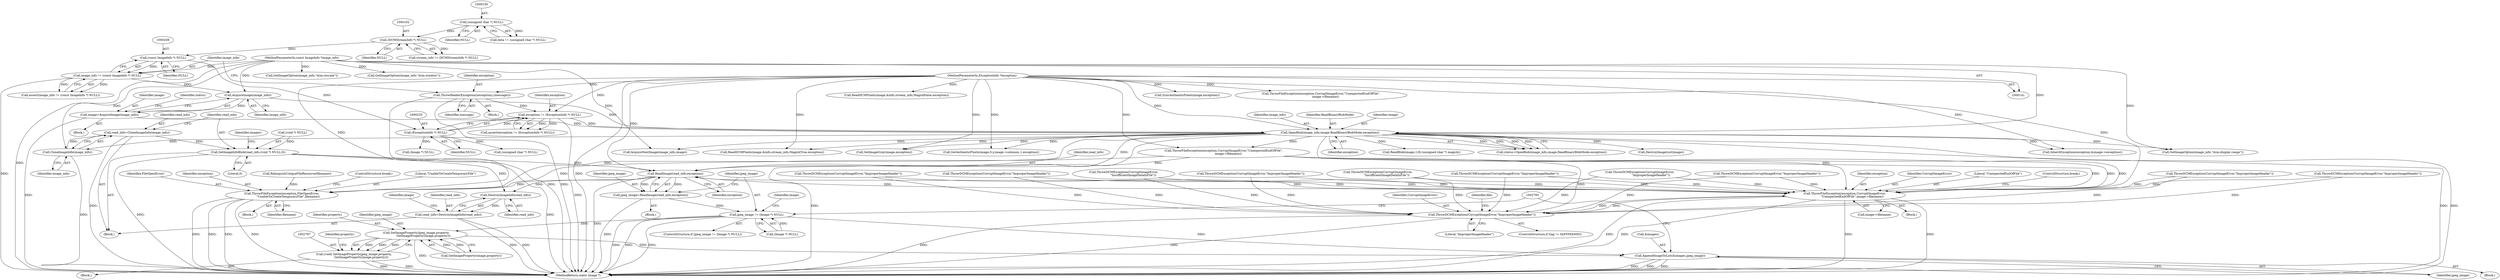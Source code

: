 digraph "0_ImageMagick_9f375e7080a2c1044cd546854d0548b4bfb429d0@API" {
"1002590" [label="(Call,read_info=CloneImageInfo(image_info))"];
"1002592" [label="(Call,CloneImageInfo(image_info))"];
"1000249" [label="(Call,OpenBlob(image_info,image,ReadBinaryBlobMode,exception))"];
"1000245" [label="(Call,AcquireImage(image_info))"];
"1000205" [label="(Call,image_info != (const ImageInfo *) NULL)"];
"1000142" [label="(MethodParameterIn,const ImageInfo *image_info)"];
"1000207" [label="(Call,(const ImageInfo *) NULL)"];
"1000161" [label="(Call,(DCMStreamInfo *) NULL)"];
"1000149" [label="(Call,(unsigned char *) NULL)"];
"1000243" [label="(Call,image=AcquireImage(image_info))"];
"1000232" [label="(Call,exception != (ExceptionInfo *) NULL)"];
"1000170" [label="(Call,ThrowReaderException((exception),(message)))"];
"1000143" [label="(MethodParameterIn,ExceptionInfo *exception)"];
"1000234" [label="(Call,(ExceptionInfo *) NULL)"];
"1002594" [label="(Call,SetImageInfoBlob(read_info,(void *) NULL,0))"];
"1002743" [label="(Call,ReadImage(read_info,exception))"];
"1002678" [label="(Call,ThrowFileException(exception,FileOpenError,\n              \"UnableToCreateTemporaryFile\",filename))"];
"1002700" [label="(Call,ThrowFileException(exception,CorruptImageError,\n                \"UnexpectedEndOfFile\",image->filename))"];
"1002645" [label="(Call,ThrowDCMException(CorruptImageError,\"ImproperImageHeader\"))"];
"1002741" [label="(Call,jpeg_image=ReadImage(read_info,exception))"];
"1002747" [label="(Call,jpeg_image != (Image *) NULL)"];
"1002768" [label="(Call,SetImageProperty(jpeg_image,property,\n                GetImageProperty(image,property)))"];
"1002766" [label="(Call,(void) SetImageProperty(jpeg_image,property,\n                GetImageProperty(image,property)))"];
"1002778" [label="(Call,AppendImageToList(&images,jpeg_image))"];
"1002788" [label="(Call,DestroyImageInfo(read_info))"];
"1002786" [label="(Call,read_info=DestroyImageInfo(read_info))"];
"1002747" [label="(Call,jpeg_image != (Image *) NULL)"];
"1002754" [label="(Identifier,image)"];
"1002768" [label="(Call,SetImageProperty(jpeg_image,property,\n                GetImageProperty(image,property)))"];
"1003742" [label="(Call,GetImageOption(image_info,\"dcm:rescale\"))"];
"1000204" [label="(Call,assert(image_info != (const ImageInfo *) NULL))"];
"1002599" [label="(Literal,0)"];
"1002673" [label="(Block,)"];
"1002770" [label="(Identifier,property)"];
"1000172" [label="(Identifier,message)"];
"1000710" [label="(Call,ThrowDCMException(CorruptImageError,\"ImproperImageHeader\"))"];
"1000234" [label="(Call,(ExceptionInfo *) NULL)"];
"1002789" [label="(Identifier,read_info)"];
"1002699" [label="(Block,)"];
"1002771" [label="(Call,GetImageProperty(image,property))"];
"1002592" [label="(Call,CloneImageInfo(image_info))"];
"1000251" [label="(Identifier,image)"];
"1000248" [label="(Identifier,status)"];
"1002749" [label="(Call,(Image *) NULL)"];
"1003552" [label="(Call,GetAuthenticPixels(image,0,y,image->columns,1,exception))"];
"1002744" [label="(Identifier,read_info)"];
"1000253" [label="(Identifier,exception)"];
"1002593" [label="(Identifier,image_info)"];
"1002787" [label="(Identifier,read_info)"];
"1002647" [label="(Literal,\"ImproperImageHeader\")"];
"1003820" [label="(Call,ReadDCMPixels(image,&info,stream_info,MagickFalse,exception))"];
"1002461" [label="(Block,)"];
"1000246" [label="(Identifier,image_info)"];
"1000243" [label="(Call,image=AcquireImage(image_info))"];
"1002595" [label="(Identifier,read_info)"];
"1000309" [label="(Call,ReadBlob(image,128,(unsigned char *) magick))"];
"1002641" [label="(ControlStructure,if (tag != 0xFFFEE000))"];
"1002778" [label="(Call,AppendImageToList(&images,jpeg_image))"];
"1001081" [label="(Call,ThrowDCMException(CorruptImageError,\n                   \"InsufficientImageDataInFile\"))"];
"1002742" [label="(Identifier,jpeg_image)"];
"1003062" [label="(Call,InheritException(exception,&image->exception))"];
"1000207" [label="(Call,(const ImageInfo *) NULL)"];
"1000247" [label="(Call,status=OpenBlob(image_info,image,ReadBinaryBlobMode,exception))"];
"1000279" [label="(Call,(unsigned char *) NULL)"];
"1002601" [label="(Identifier,images)"];
"1002769" [label="(Identifier,jpeg_image)"];
"1002791" [label="(Identifier,image)"];
"1000151" [label="(Identifier,NULL)"];
"1000147" [label="(Call,data != (unsigned char *) NULL)"];
"1001338" [label="(Call,ThrowDCMException(CorruptImageError,\n                        \"ImproperImageHeader\"))"];
"1000319" [label="(Call,ThrowDCMException(CorruptImageError,\"ImproperImageHeader\"))"];
"1000145" [label="(Block,)"];
"1002775" [label="(Identifier,property)"];
"1002680" [label="(Identifier,FileOpenError)"];
"1002745" [label="(Identifier,exception)"];
"1000161" [label="(Call,(DCMStreamInfo *) NULL)"];
"1002396" [label="(Call,ThrowFileException(exception,CorruptImageError,\"UnexpectedEndOfFile\",\n          image->filename))"];
"1002412" [label="(Call,ThrowDCMException(CorruptImageError,\"ImproperImageHeader\"))"];
"1002700" [label="(Call,ThrowFileException(exception,CorruptImageError,\n                \"UnexpectedEndOfFile\",image->filename))"];
"1000619" [label="(Call,ThrowDCMException(CorruptImageError,\"ImproperImageHeader\"))"];
"1002748" [label="(Identifier,jpeg_image)"];
"1002766" [label="(Call,(void) SetImageProperty(jpeg_image,property,\n                GetImageProperty(image,property)))"];
"1001614" [label="(Call,ThrowDCMException(CorruptImageError,\"ImproperImageHeader\"))"];
"1002701" [label="(Identifier,exception)"];
"1003695" [label="(Call,GetImageOption(image_info,\"dcm:window\"))"];
"1000149" [label="(Call,(unsigned char *) NULL)"];
"1003778" [label="(Call,ReadDCMPixels(image,&info,stream_info,MagickTrue,exception))"];
"1000163" [label="(Identifier,NULL)"];
"1000250" [label="(Identifier,image_info)"];
"1002786" [label="(Call,read_info=DestroyImageInfo(read_info))"];
"1001152" [label="(Call,ThrowDCMException(CorruptImageError,\n                     \"InsufficientImageDataInFile\"))"];
"1003829" [label="(Call,SetImageGray(image,exception))"];
"1002591" [label="(Identifier,read_info)"];
"1003637" [label="(Call,SyncAuthenticPixels(image,exception))"];
"1002646" [label="(Identifier,CorruptImageError)"];
"1000206" [label="(Identifier,image_info)"];
"1002678" [label="(Call,ThrowFileException(exception,FileOpenError,\n              \"UnableToCreateTemporaryFile\",filename))"];
"1000236" [label="(Identifier,NULL)"];
"1002682" [label="(Identifier,filename)"];
"1000233" [label="(Identifier,exception)"];
"1002590" [label="(Call,read_info=CloneImageInfo(image_info))"];
"1002702" [label="(Identifier,CorruptImageError)"];
"1002703" [label="(Literal,\"UnexpectedEndOfFile\")"];
"1002746" [label="(ControlStructure,if (jpeg_image != (Image *) NULL))"];
"1000232" [label="(Call,exception != (ExceptionInfo *) NULL)"];
"1000245" [label="(Call,AcquireImage(image_info))"];
"1002645" [label="(Call,ThrowDCMException(CorruptImageError,\"ImproperImageHeader\"))"];
"1000171" [label="(Identifier,exception)"];
"1002649" [label="(Identifier,file)"];
"1002781" [label="(Identifier,jpeg_image)"];
"1001554" [label="(Call,ThrowDCMException(CorruptImageError,\"ImproperImageHeader\"))"];
"1000209" [label="(Identifier,NULL)"];
"1000261" [label="(Call,DestroyImageList(image))"];
"1002594" [label="(Call,SetImageInfoBlob(read_info,(void *) NULL,0))"];
"1000249" [label="(Call,OpenBlob(image_info,image,ReadBinaryBlobMode,exception))"];
"1000144" [label="(Block,)"];
"1002596" [label="(Call,(void *) NULL)"];
"1000264" [label="(Call,(Image *) NULL)"];
"1000244" [label="(Identifier,image)"];
"1002743" [label="(Call,ReadImage(read_info,exception))"];
"1002741" [label="(Call,jpeg_image=ReadImage(read_info,exception))"];
"1002679" [label="(Identifier,exception)"];
"1000143" [label="(MethodParameterIn,ExceptionInfo *exception)"];
"1000170" [label="(Call,ThrowReaderException((exception),(message)))"];
"1002765" [label="(Block,)"];
"1003882" [label="(Call,AcquireNextImage(image_info,image))"];
"1002676" [label="(Call,RelinquishUniqueFileResource(filename))"];
"1002614" [label="(Block,)"];
"1002704" [label="(Call,image->filename)"];
"1000352" [label="(Call,ThrowDCMException(CorruptImageError,\"ImproperImageHeader\"))"];
"1000231" [label="(Call,assert(exception != (ExceptionInfo *) NULL))"];
"1002779" [label="(Call,&images)"];
"1002707" [label="(ControlStructure,break;)"];
"1003672" [label="(Call,GetImageOption(image_info,\"dcm:display-range\"))"];
"1000205" [label="(Call,image_info != (const ImageInfo *) NULL)"];
"1002752" [label="(Block,)"];
"1002788" [label="(Call,DestroyImageInfo(read_info))"];
"1004016" [label="(MethodReturn,static Image *)"];
"1000142" [label="(MethodParameterIn,const ImageInfo *image_info)"];
"1000159" [label="(Call,stream_info != (DCMStreamInfo *) NULL)"];
"1000252" [label="(Identifier,ReadBinaryBlobMode)"];
"1002683" [label="(ControlStructure,break;)"];
"1003844" [label="(Call,ThrowFileException(exception,CorruptImageError,\"UnexpectedEndOfFile\",\n          image->filename))"];
"1002681" [label="(Literal,\"UnableToCreateTemporaryFile\")"];
"1002590" -> "1002461"  [label="AST: "];
"1002590" -> "1002592"  [label="CFG: "];
"1002591" -> "1002590"  [label="AST: "];
"1002592" -> "1002590"  [label="AST: "];
"1002595" -> "1002590"  [label="CFG: "];
"1002590" -> "1004016"  [label="DDG: "];
"1002592" -> "1002590"  [label="DDG: "];
"1002590" -> "1002594"  [label="DDG: "];
"1002592" -> "1002593"  [label="CFG: "];
"1002593" -> "1002592"  [label="AST: "];
"1002592" -> "1004016"  [label="DDG: "];
"1000249" -> "1002592"  [label="DDG: "];
"1000142" -> "1002592"  [label="DDG: "];
"1000249" -> "1000247"  [label="AST: "];
"1000249" -> "1000253"  [label="CFG: "];
"1000250" -> "1000249"  [label="AST: "];
"1000251" -> "1000249"  [label="AST: "];
"1000252" -> "1000249"  [label="AST: "];
"1000253" -> "1000249"  [label="AST: "];
"1000247" -> "1000249"  [label="CFG: "];
"1000249" -> "1004016"  [label="DDG: "];
"1000249" -> "1004016"  [label="DDG: "];
"1000249" -> "1004016"  [label="DDG: "];
"1000249" -> "1000247"  [label="DDG: "];
"1000249" -> "1000247"  [label="DDG: "];
"1000249" -> "1000247"  [label="DDG: "];
"1000249" -> "1000247"  [label="DDG: "];
"1000245" -> "1000249"  [label="DDG: "];
"1000142" -> "1000249"  [label="DDG: "];
"1000243" -> "1000249"  [label="DDG: "];
"1000232" -> "1000249"  [label="DDG: "];
"1000143" -> "1000249"  [label="DDG: "];
"1000249" -> "1000261"  [label="DDG: "];
"1000249" -> "1000309"  [label="DDG: "];
"1000249" -> "1002396"  [label="DDG: "];
"1000249" -> "1002678"  [label="DDG: "];
"1000249" -> "1002700"  [label="DDG: "];
"1000249" -> "1002743"  [label="DDG: "];
"1000249" -> "1003062"  [label="DDG: "];
"1000249" -> "1003552"  [label="DDG: "];
"1000249" -> "1003672"  [label="DDG: "];
"1000249" -> "1003778"  [label="DDG: "];
"1000249" -> "1003829"  [label="DDG: "];
"1000249" -> "1003882"  [label="DDG: "];
"1000245" -> "1000243"  [label="AST: "];
"1000245" -> "1000246"  [label="CFG: "];
"1000246" -> "1000245"  [label="AST: "];
"1000243" -> "1000245"  [label="CFG: "];
"1000245" -> "1000243"  [label="DDG: "];
"1000205" -> "1000245"  [label="DDG: "];
"1000142" -> "1000245"  [label="DDG: "];
"1000205" -> "1000204"  [label="AST: "];
"1000205" -> "1000207"  [label="CFG: "];
"1000206" -> "1000205"  [label="AST: "];
"1000207" -> "1000205"  [label="AST: "];
"1000204" -> "1000205"  [label="CFG: "];
"1000205" -> "1004016"  [label="DDG: "];
"1000205" -> "1000204"  [label="DDG: "];
"1000205" -> "1000204"  [label="DDG: "];
"1000142" -> "1000205"  [label="DDG: "];
"1000207" -> "1000205"  [label="DDG: "];
"1000142" -> "1000141"  [label="AST: "];
"1000142" -> "1004016"  [label="DDG: "];
"1000142" -> "1003672"  [label="DDG: "];
"1000142" -> "1003695"  [label="DDG: "];
"1000142" -> "1003742"  [label="DDG: "];
"1000142" -> "1003882"  [label="DDG: "];
"1000207" -> "1000209"  [label="CFG: "];
"1000208" -> "1000207"  [label="AST: "];
"1000209" -> "1000207"  [label="AST: "];
"1000161" -> "1000207"  [label="DDG: "];
"1000207" -> "1000234"  [label="DDG: "];
"1000161" -> "1000159"  [label="AST: "];
"1000161" -> "1000163"  [label="CFG: "];
"1000162" -> "1000161"  [label="AST: "];
"1000163" -> "1000161"  [label="AST: "];
"1000159" -> "1000161"  [label="CFG: "];
"1000161" -> "1000159"  [label="DDG: "];
"1000149" -> "1000161"  [label="DDG: "];
"1000149" -> "1000147"  [label="AST: "];
"1000149" -> "1000151"  [label="CFG: "];
"1000150" -> "1000149"  [label="AST: "];
"1000151" -> "1000149"  [label="AST: "];
"1000147" -> "1000149"  [label="CFG: "];
"1000149" -> "1000147"  [label="DDG: "];
"1000243" -> "1000144"  [label="AST: "];
"1000244" -> "1000243"  [label="AST: "];
"1000248" -> "1000243"  [label="CFG: "];
"1000243" -> "1004016"  [label="DDG: "];
"1000232" -> "1000231"  [label="AST: "];
"1000232" -> "1000234"  [label="CFG: "];
"1000233" -> "1000232"  [label="AST: "];
"1000234" -> "1000232"  [label="AST: "];
"1000231" -> "1000232"  [label="CFG: "];
"1000232" -> "1004016"  [label="DDG: "];
"1000232" -> "1000231"  [label="DDG: "];
"1000232" -> "1000231"  [label="DDG: "];
"1000170" -> "1000232"  [label="DDG: "];
"1000143" -> "1000232"  [label="DDG: "];
"1000234" -> "1000232"  [label="DDG: "];
"1000170" -> "1000145"  [label="AST: "];
"1000170" -> "1000172"  [label="CFG: "];
"1000171" -> "1000170"  [label="AST: "];
"1000172" -> "1000170"  [label="AST: "];
"1000206" -> "1000170"  [label="CFG: "];
"1000170" -> "1004016"  [label="DDG: "];
"1000170" -> "1004016"  [label="DDG: "];
"1000143" -> "1000170"  [label="DDG: "];
"1000143" -> "1000141"  [label="AST: "];
"1000143" -> "1004016"  [label="DDG: "];
"1000143" -> "1002396"  [label="DDG: "];
"1000143" -> "1002678"  [label="DDG: "];
"1000143" -> "1002700"  [label="DDG: "];
"1000143" -> "1002743"  [label="DDG: "];
"1000143" -> "1003062"  [label="DDG: "];
"1000143" -> "1003552"  [label="DDG: "];
"1000143" -> "1003637"  [label="DDG: "];
"1000143" -> "1003778"  [label="DDG: "];
"1000143" -> "1003820"  [label="DDG: "];
"1000143" -> "1003829"  [label="DDG: "];
"1000143" -> "1003844"  [label="DDG: "];
"1000234" -> "1000236"  [label="CFG: "];
"1000235" -> "1000234"  [label="AST: "];
"1000236" -> "1000234"  [label="AST: "];
"1000234" -> "1000264"  [label="DDG: "];
"1000234" -> "1000279"  [label="DDG: "];
"1002594" -> "1002461"  [label="AST: "];
"1002594" -> "1002599"  [label="CFG: "];
"1002595" -> "1002594"  [label="AST: "];
"1002596" -> "1002594"  [label="AST: "];
"1002599" -> "1002594"  [label="AST: "];
"1002601" -> "1002594"  [label="CFG: "];
"1002594" -> "1004016"  [label="DDG: "];
"1002594" -> "1004016"  [label="DDG: "];
"1002596" -> "1002594"  [label="DDG: "];
"1002594" -> "1002743"  [label="DDG: "];
"1002594" -> "1002788"  [label="DDG: "];
"1002743" -> "1002741"  [label="AST: "];
"1002743" -> "1002745"  [label="CFG: "];
"1002744" -> "1002743"  [label="AST: "];
"1002745" -> "1002743"  [label="AST: "];
"1002741" -> "1002743"  [label="CFG: "];
"1002743" -> "1004016"  [label="DDG: "];
"1002743" -> "1002678"  [label="DDG: "];
"1002743" -> "1002700"  [label="DDG: "];
"1002743" -> "1002741"  [label="DDG: "];
"1002743" -> "1002741"  [label="DDG: "];
"1002700" -> "1002743"  [label="DDG: "];
"1002396" -> "1002743"  [label="DDG: "];
"1002743" -> "1002788"  [label="DDG: "];
"1002678" -> "1002673"  [label="AST: "];
"1002678" -> "1002682"  [label="CFG: "];
"1002679" -> "1002678"  [label="AST: "];
"1002680" -> "1002678"  [label="AST: "];
"1002681" -> "1002678"  [label="AST: "];
"1002682" -> "1002678"  [label="AST: "];
"1002683" -> "1002678"  [label="CFG: "];
"1002678" -> "1004016"  [label="DDG: "];
"1002678" -> "1004016"  [label="DDG: "];
"1002678" -> "1004016"  [label="DDG: "];
"1002678" -> "1004016"  [label="DDG: "];
"1002396" -> "1002678"  [label="DDG: "];
"1002676" -> "1002678"  [label="DDG: "];
"1002700" -> "1002699"  [label="AST: "];
"1002700" -> "1002704"  [label="CFG: "];
"1002701" -> "1002700"  [label="AST: "];
"1002702" -> "1002700"  [label="AST: "];
"1002703" -> "1002700"  [label="AST: "];
"1002704" -> "1002700"  [label="AST: "];
"1002707" -> "1002700"  [label="CFG: "];
"1002700" -> "1004016"  [label="DDG: "];
"1002700" -> "1004016"  [label="DDG: "];
"1002700" -> "1004016"  [label="DDG: "];
"1002700" -> "1004016"  [label="DDG: "];
"1002700" -> "1002645"  [label="DDG: "];
"1002396" -> "1002700"  [label="DDG: "];
"1002396" -> "1002700"  [label="DDG: "];
"1002396" -> "1002700"  [label="DDG: "];
"1000710" -> "1002700"  [label="DDG: "];
"1002645" -> "1002700"  [label="DDG: "];
"1001614" -> "1002700"  [label="DDG: "];
"1000352" -> "1002700"  [label="DDG: "];
"1001152" -> "1002700"  [label="DDG: "];
"1001338" -> "1002700"  [label="DDG: "];
"1002412" -> "1002700"  [label="DDG: "];
"1000319" -> "1002700"  [label="DDG: "];
"1000619" -> "1002700"  [label="DDG: "];
"1001081" -> "1002700"  [label="DDG: "];
"1001554" -> "1002700"  [label="DDG: "];
"1002645" -> "1002641"  [label="AST: "];
"1002645" -> "1002647"  [label="CFG: "];
"1002646" -> "1002645"  [label="AST: "];
"1002647" -> "1002645"  [label="AST: "];
"1002649" -> "1002645"  [label="CFG: "];
"1002645" -> "1004016"  [label="DDG: "];
"1002645" -> "1004016"  [label="DDG: "];
"1000710" -> "1002645"  [label="DDG: "];
"1001614" -> "1002645"  [label="DDG: "];
"1000352" -> "1002645"  [label="DDG: "];
"1001152" -> "1002645"  [label="DDG: "];
"1001338" -> "1002645"  [label="DDG: "];
"1002412" -> "1002645"  [label="DDG: "];
"1000319" -> "1002645"  [label="DDG: "];
"1000619" -> "1002645"  [label="DDG: "];
"1001081" -> "1002645"  [label="DDG: "];
"1001554" -> "1002645"  [label="DDG: "];
"1002396" -> "1002645"  [label="DDG: "];
"1002741" -> "1002614"  [label="AST: "];
"1002742" -> "1002741"  [label="AST: "];
"1002748" -> "1002741"  [label="CFG: "];
"1002741" -> "1004016"  [label="DDG: "];
"1002741" -> "1002747"  [label="DDG: "];
"1002747" -> "1002746"  [label="AST: "];
"1002747" -> "1002749"  [label="CFG: "];
"1002748" -> "1002747"  [label="AST: "];
"1002749" -> "1002747"  [label="AST: "];
"1002754" -> "1002747"  [label="CFG: "];
"1002783" -> "1002747"  [label="CFG: "];
"1002747" -> "1004016"  [label="DDG: "];
"1002747" -> "1004016"  [label="DDG: "];
"1002747" -> "1004016"  [label="DDG: "];
"1002749" -> "1002747"  [label="DDG: "];
"1002747" -> "1002768"  [label="DDG: "];
"1002747" -> "1002778"  [label="DDG: "];
"1002768" -> "1002766"  [label="AST: "];
"1002768" -> "1002771"  [label="CFG: "];
"1002769" -> "1002768"  [label="AST: "];
"1002770" -> "1002768"  [label="AST: "];
"1002771" -> "1002768"  [label="AST: "];
"1002766" -> "1002768"  [label="CFG: "];
"1002768" -> "1004016"  [label="DDG: "];
"1002768" -> "1002766"  [label="DDG: "];
"1002768" -> "1002766"  [label="DDG: "];
"1002768" -> "1002766"  [label="DDG: "];
"1002771" -> "1002768"  [label="DDG: "];
"1002771" -> "1002768"  [label="DDG: "];
"1002768" -> "1002778"  [label="DDG: "];
"1002766" -> "1002765"  [label="AST: "];
"1002767" -> "1002766"  [label="AST: "];
"1002775" -> "1002766"  [label="CFG: "];
"1002766" -> "1004016"  [label="DDG: "];
"1002766" -> "1004016"  [label="DDG: "];
"1002778" -> "1002752"  [label="AST: "];
"1002778" -> "1002781"  [label="CFG: "];
"1002779" -> "1002778"  [label="AST: "];
"1002781" -> "1002778"  [label="AST: "];
"1002783" -> "1002778"  [label="CFG: "];
"1002778" -> "1004016"  [label="DDG: "];
"1002778" -> "1004016"  [label="DDG: "];
"1002778" -> "1004016"  [label="DDG: "];
"1002788" -> "1002786"  [label="AST: "];
"1002788" -> "1002789"  [label="CFG: "];
"1002789" -> "1002788"  [label="AST: "];
"1002786" -> "1002788"  [label="CFG: "];
"1002788" -> "1002786"  [label="DDG: "];
"1002786" -> "1002461"  [label="AST: "];
"1002787" -> "1002786"  [label="AST: "];
"1002791" -> "1002786"  [label="CFG: "];
"1002786" -> "1004016"  [label="DDG: "];
"1002786" -> "1004016"  [label="DDG: "];
}

